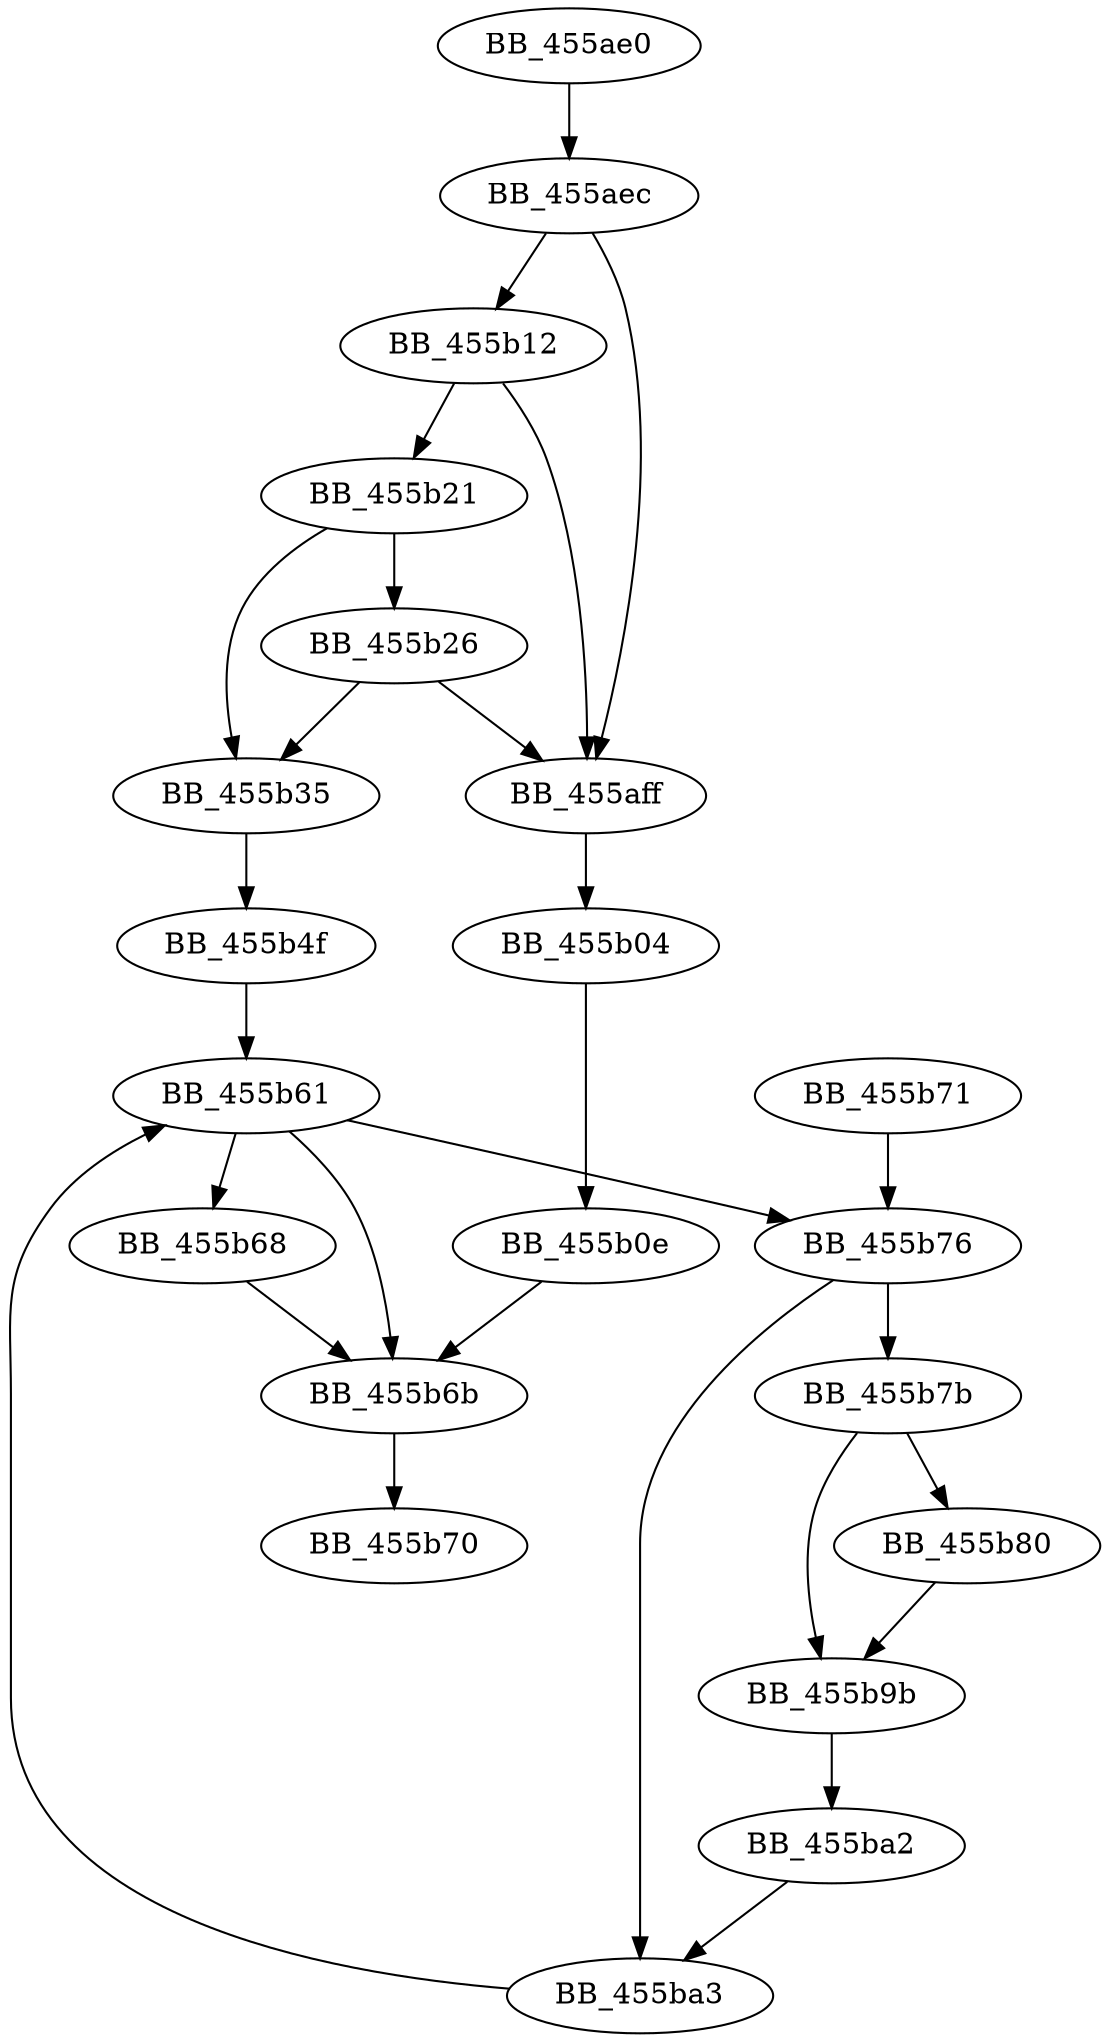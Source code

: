 DiGraph sub_455AE0{
BB_455ae0->BB_455aec
BB_455aec->BB_455aff
BB_455aec->BB_455b12
BB_455aff->BB_455b04
BB_455b04->BB_455b0e
BB_455b0e->BB_455b6b
BB_455b12->BB_455aff
BB_455b12->BB_455b21
BB_455b21->BB_455b26
BB_455b21->BB_455b35
BB_455b26->BB_455aff
BB_455b26->BB_455b35
BB_455b35->BB_455b4f
BB_455b4f->BB_455b61
BB_455b61->BB_455b68
BB_455b61->BB_455b6b
BB_455b61->BB_455b76
BB_455b68->BB_455b6b
BB_455b6b->BB_455b70
BB_455b71->BB_455b76
BB_455b76->BB_455b7b
BB_455b76->BB_455ba3
BB_455b7b->BB_455b80
BB_455b7b->BB_455b9b
BB_455b80->BB_455b9b
BB_455b9b->BB_455ba2
BB_455ba2->BB_455ba3
BB_455ba3->BB_455b61
}
